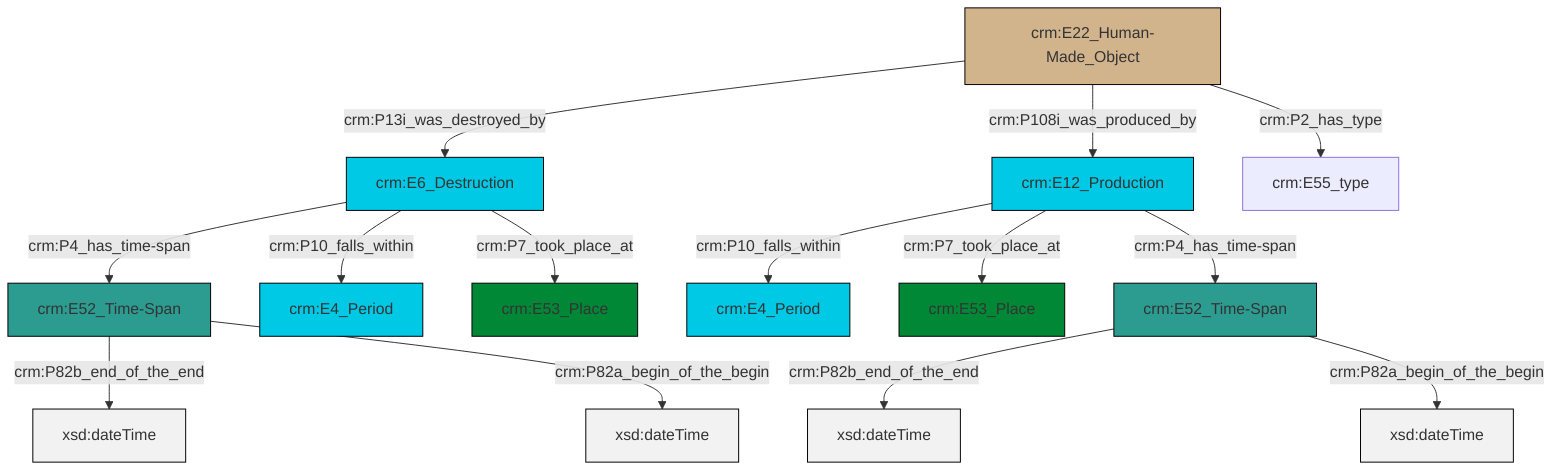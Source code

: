 graph TD
classDef Literal fill:#f2f2f2,stroke:#000000;
classDef CRM_Entity fill:#FFFFFF,stroke:#000000;
classDef Temporal_Entity fill:#00C9E6, stroke:#000000;
classDef Type fill:#E18312, stroke:#000000;
classDef Time-Span fill:#2C9C91, stroke:#000000;
classDef Appellation fill:#FFEB7F, stroke:#000000;
classDef Place fill:#008836, stroke:#000000;
classDef Persistent_Item fill:#B266B2, stroke:#000000;
classDef Conceptual_Object fill:#FFD700, stroke:#000000;
classDef Physical_Thing fill:#D2B48C, stroke:#000000;
classDef Actor fill:#f58aad, stroke:#000000;
classDef PC_Classes fill:#4ce600, stroke:#000000;
classDef Multi fill:#cccccc,stroke:#000000;

2["crm:E52_Time-Span"]:::Time-Span -->|crm:P82b_end_of_the_end| 3[xsd:dateTime]:::Literal
8["crm:E12_Production"]:::Temporal_Entity -->|crm:P10_falls_within| 6["crm:E4_Period"]:::Temporal_Entity
9["crm:E22_Human-Made_Object"]:::Physical_Thing -->|crm:P13i_was_destroyed_by| 10["crm:E6_Destruction"]:::Temporal_Entity
11["crm:E52_Time-Span"]:::Time-Span -->|crm:P82b_end_of_the_end| 12[xsd:dateTime]:::Literal
10["crm:E6_Destruction"]:::Temporal_Entity -->|crm:P4_has_time-span| 11["crm:E52_Time-Span"]:::Time-Span
10["crm:E6_Destruction"]:::Temporal_Entity -->|crm:P10_falls_within| 0["crm:E4_Period"]:::Temporal_Entity
8["crm:E12_Production"]:::Temporal_Entity -->|crm:P7_took_place_at| 14["crm:E53_Place"]:::Place
8["crm:E12_Production"]:::Temporal_Entity -->|crm:P4_has_time-span| 2["crm:E52_Time-Span"]:::Time-Span
2["crm:E52_Time-Span"]:::Time-Span -->|crm:P82a_begin_of_the_begin| 19[xsd:dateTime]:::Literal
9["crm:E22_Human-Made_Object"]:::Physical_Thing -->|crm:P108i_was_produced_by| 8["crm:E12_Production"]:::Temporal_Entity
9["crm:E22_Human-Made_Object"]:::Physical_Thing -->|crm:P2_has_type| 4["crm:E55_type"]:::Default
11["crm:E52_Time-Span"]:::Time-Span -->|crm:P82a_begin_of_the_begin| 23[xsd:dateTime]:::Literal
10["crm:E6_Destruction"]:::Temporal_Entity -->|crm:P7_took_place_at| 20["crm:E53_Place"]:::Place